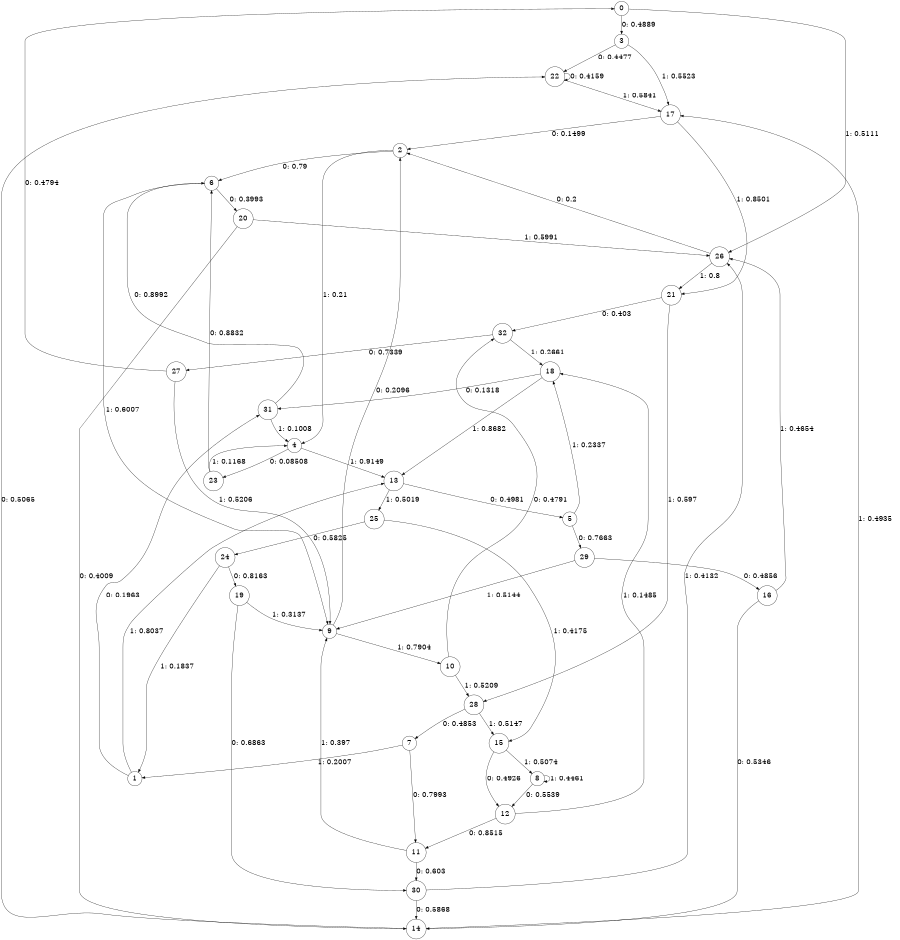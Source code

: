 digraph "ch2randomL8" {
size = "6,8.5";
ratio = "fill";
node [shape = circle];
node [fontsize = 24];
edge [fontsize = 24];
0 -> 3 [label = "0: 0.4889   "];
0 -> 26 [label = "1: 0.5111   "];
1 -> 31 [label = "0: 0.1963   "];
1 -> 13 [label = "1: 0.8037   "];
2 -> 6 [label = "0: 0.79     "];
2 -> 4 [label = "1: 0.21     "];
3 -> 22 [label = "0: 0.4477   "];
3 -> 17 [label = "1: 0.5523   "];
4 -> 23 [label = "0: 0.08508  "];
4 -> 13 [label = "1: 0.9149   "];
5 -> 29 [label = "0: 0.7663   "];
5 -> 18 [label = "1: 0.2337   "];
6 -> 20 [label = "0: 0.3993   "];
6 -> 9 [label = "1: 0.6007   "];
7 -> 11 [label = "0: 0.7993   "];
7 -> 1 [label = "1: 0.2007   "];
8 -> 12 [label = "0: 0.5539   "];
8 -> 8 [label = "1: 0.4461   "];
9 -> 2 [label = "0: 0.2096   "];
9 -> 10 [label = "1: 0.7904   "];
10 -> 32 [label = "0: 0.4791   "];
10 -> 28 [label = "1: 0.5209   "];
11 -> 30 [label = "0: 0.603    "];
11 -> 9 [label = "1: 0.397    "];
12 -> 11 [label = "0: 0.8515   "];
12 -> 18 [label = "1: 0.1485   "];
13 -> 5 [label = "0: 0.4981   "];
13 -> 25 [label = "1: 0.5019   "];
14 -> 22 [label = "0: 0.5065   "];
14 -> 17 [label = "1: 0.4935   "];
15 -> 12 [label = "0: 0.4926   "];
15 -> 8 [label = "1: 0.5074   "];
16 -> 14 [label = "0: 0.5346   "];
16 -> 26 [label = "1: 0.4654   "];
17 -> 2 [label = "0: 0.1499   "];
17 -> 21 [label = "1: 0.8501   "];
18 -> 31 [label = "0: 0.1318   "];
18 -> 13 [label = "1: 0.8682   "];
19 -> 30 [label = "0: 0.6863   "];
19 -> 9 [label = "1: 0.3137   "];
20 -> 14 [label = "0: 0.4009   "];
20 -> 26 [label = "1: 0.5991   "];
21 -> 32 [label = "0: 0.403    "];
21 -> 28 [label = "1: 0.597    "];
22 -> 22 [label = "0: 0.4159   "];
22 -> 17 [label = "1: 0.5841   "];
23 -> 6 [label = "0: 0.8832   "];
23 -> 4 [label = "1: 0.1168   "];
24 -> 19 [label = "0: 0.8163   "];
24 -> 1 [label = "1: 0.1837   "];
25 -> 24 [label = "0: 0.5825   "];
25 -> 15 [label = "1: 0.4175   "];
26 -> 2 [label = "0: 0.2      "];
26 -> 21 [label = "1: 0.8      "];
27 -> 0 [label = "0: 0.4794   "];
27 -> 9 [label = "1: 0.5206   "];
28 -> 7 [label = "0: 0.4853   "];
28 -> 15 [label = "1: 0.5147   "];
29 -> 16 [label = "0: 0.4856   "];
29 -> 9 [label = "1: 0.5144   "];
30 -> 14 [label = "0: 0.5868   "];
30 -> 26 [label = "1: 0.4132   "];
31 -> 6 [label = "0: 0.8992   "];
31 -> 4 [label = "1: 0.1008   "];
32 -> 27 [label = "0: 0.7339   "];
32 -> 18 [label = "1: 0.2661   "];
}